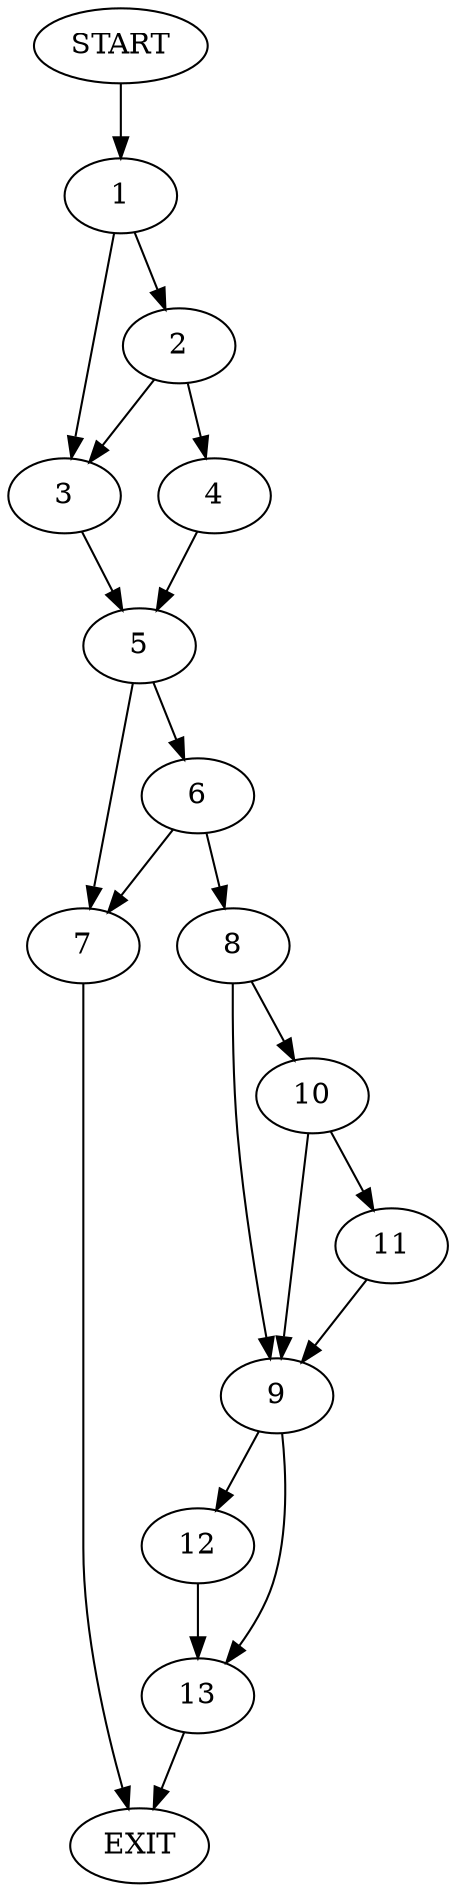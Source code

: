 digraph {
0 [label="START"]
14 [label="EXIT"]
0 -> 1
1 -> 2
1 -> 3
2 -> 4
2 -> 3
3 -> 5
4 -> 5
5 -> 6
5 -> 7
7 -> 14
6 -> 8
6 -> 7
8 -> 9
8 -> 10
10 -> 9
10 -> 11
9 -> 12
9 -> 13
11 -> 9
12 -> 13
13 -> 14
}
